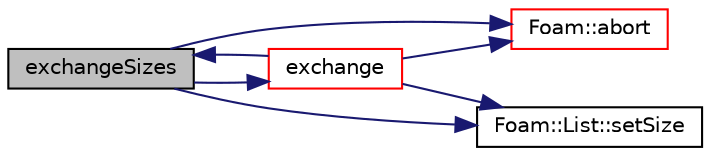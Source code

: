 digraph "exchangeSizes"
{
  bgcolor="transparent";
  edge [fontname="Helvetica",fontsize="10",labelfontname="Helvetica",labelfontsize="10"];
  node [fontname="Helvetica",fontsize="10",shape=record];
  rankdir="LR";
  Node4468 [label="exchangeSizes",height=0.2,width=0.4,color="black", fillcolor="grey75", style="filled", fontcolor="black"];
  Node4468 -> Node4469 [color="midnightblue",fontsize="10",style="solid",fontname="Helvetica"];
  Node4469 [label="Foam::abort",height=0.2,width=0.4,color="red",URL="$a21851.html#a447107a607d03e417307c203fa5fb44b"];
  Node4468 -> Node4514 [color="midnightblue",fontsize="10",style="solid",fontname="Helvetica"];
  Node4514 [label="exchange",height=0.2,width=0.4,color="red",URL="$a27357.html#a911576e19200733d8b23218e8d83e961",tooltip="Helper: exchange contiguous data. Sends sendData, receives into. "];
  Node4514 -> Node4469 [color="midnightblue",fontsize="10",style="solid",fontname="Helvetica"];
  Node4514 -> Node4468 [color="midnightblue",fontsize="10",style="solid",fontname="Helvetica"];
  Node4514 -> Node4516 [color="midnightblue",fontsize="10",style="solid",fontname="Helvetica"];
  Node4516 [label="Foam::List::setSize",height=0.2,width=0.4,color="black",URL="$a26833.html#aedb985ffeaf1bdbfeccc2a8730405703",tooltip="Reset size of List. "];
  Node4468 -> Node4516 [color="midnightblue",fontsize="10",style="solid",fontname="Helvetica"];
}

